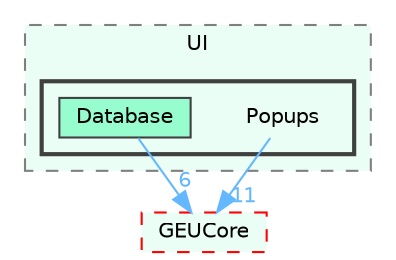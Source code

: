 digraph "C:/GEU/GEUApp/Source/UI/Popups"
{
 // LATEX_PDF_SIZE
  bgcolor="transparent";
  edge [fontname=Helvetica,fontsize=10,labelfontname=Helvetica,labelfontsize=10];
  node [fontname=Helvetica,fontsize=10,shape=box,height=0.2,width=0.4];
  compound=true
  subgraph clusterdir_201d0ca4247bd2216c2f0ac04b8cedca {
    graph [ bgcolor="#ebfef5", pencolor="grey50", label="UI", fontname=Helvetica,fontsize=10 style="filled,dashed", URL="dir_201d0ca4247bd2216c2f0ac04b8cedca.html",tooltip=""]
  subgraph clusterdir_8fb440dc97f5cef2ddb754b68c4f0f6e {
    graph [ bgcolor="#ebfef5", pencolor="grey25", label="", fontname=Helvetica,fontsize=10 style="filled,bold", URL="dir_8fb440dc97f5cef2ddb754b68c4f0f6e.html",tooltip=""]
    dir_8fb440dc97f5cef2ddb754b68c4f0f6e [shape=plaintext, label="Popups"];
  dir_7ebe51995f7399446042c538301557a1 [label="Database", fillcolor="#98fdce", color="grey25", style="filled", URL="dir_7ebe51995f7399446042c538301557a1.html",tooltip=""];
  }
  }
  dir_27e7292ccf631aad9354b9464cb90a84 [label="GEUCore", fillcolor="#ebfef5", color="red", style="filled,dashed", URL="dir_27e7292ccf631aad9354b9464cb90a84.html",tooltip=""];
  dir_8fb440dc97f5cef2ddb754b68c4f0f6e->dir_27e7292ccf631aad9354b9464cb90a84 [headlabel="11", labeldistance=1.5 headhref="dir_000028_000015.html" href="dir_000028_000015.html" color="steelblue1" fontcolor="steelblue1"];
  dir_7ebe51995f7399446042c538301557a1->dir_27e7292ccf631aad9354b9464cb90a84 [headlabel="6", labeldistance=1.5 headhref="dir_000004_000015.html" href="dir_000004_000015.html" color="steelblue1" fontcolor="steelblue1"];
}
